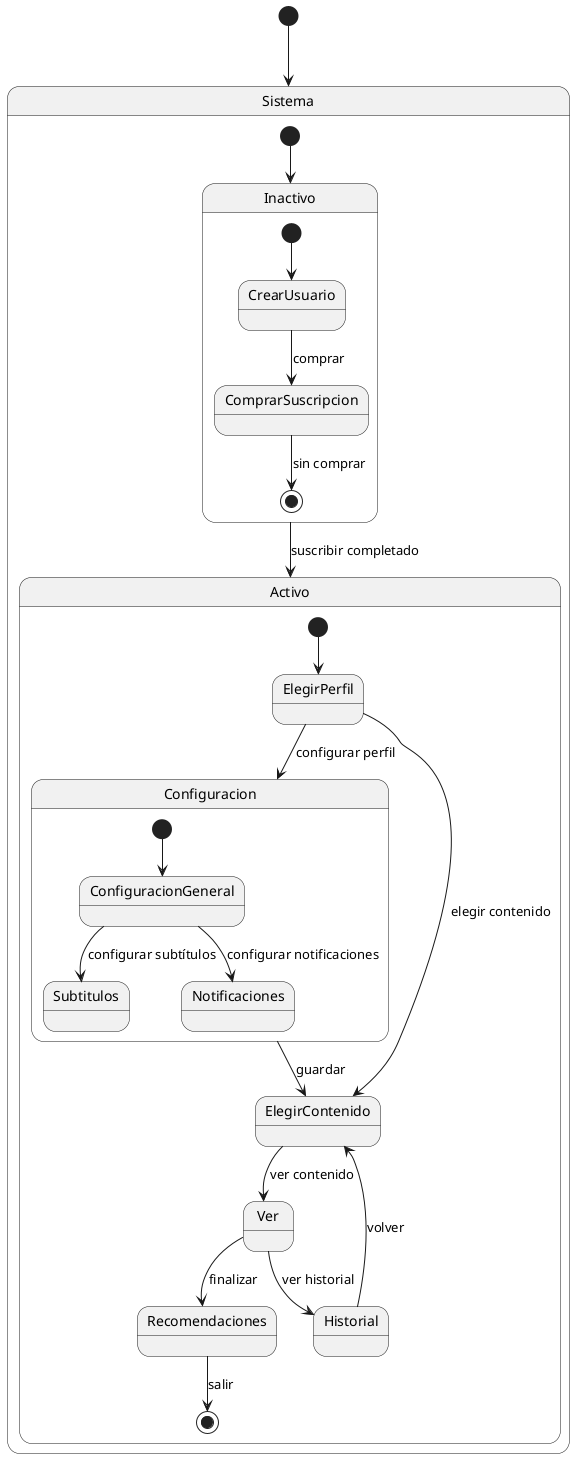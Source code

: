 @startuml
[*] --> Sistema

state Sistema {
    [*] --> Inactivo

    state Inactivo {
        [*] --> CrearUsuario
        CrearUsuario --> ComprarSuscripcion : comprar
        ComprarSuscripcion --> [*] : sin comprar
    }

    Inactivo --> Activo : suscribir completado

    state Activo {
        [*] --> ElegirPerfil
        ElegirPerfil --> Configuracion : configurar perfil

        state Configuracion {
            [*] --> ConfiguracionGeneral
            ConfiguracionGeneral --> Subtitulos : configurar subtítulos
            ConfiguracionGeneral --> Notificaciones : configurar notificaciones
        }

        Configuracion --> ElegirContenido : guardar

        ElegirPerfil --> ElegirContenido : elegir contenido
        ElegirContenido --> Ver : ver contenido
        Ver --> Recomendaciones : finalizar
        Ver --> Historial : ver historial
        Historial --> ElegirContenido : volver
        Recomendaciones --> [*] : salir
    }
}
@enduml

